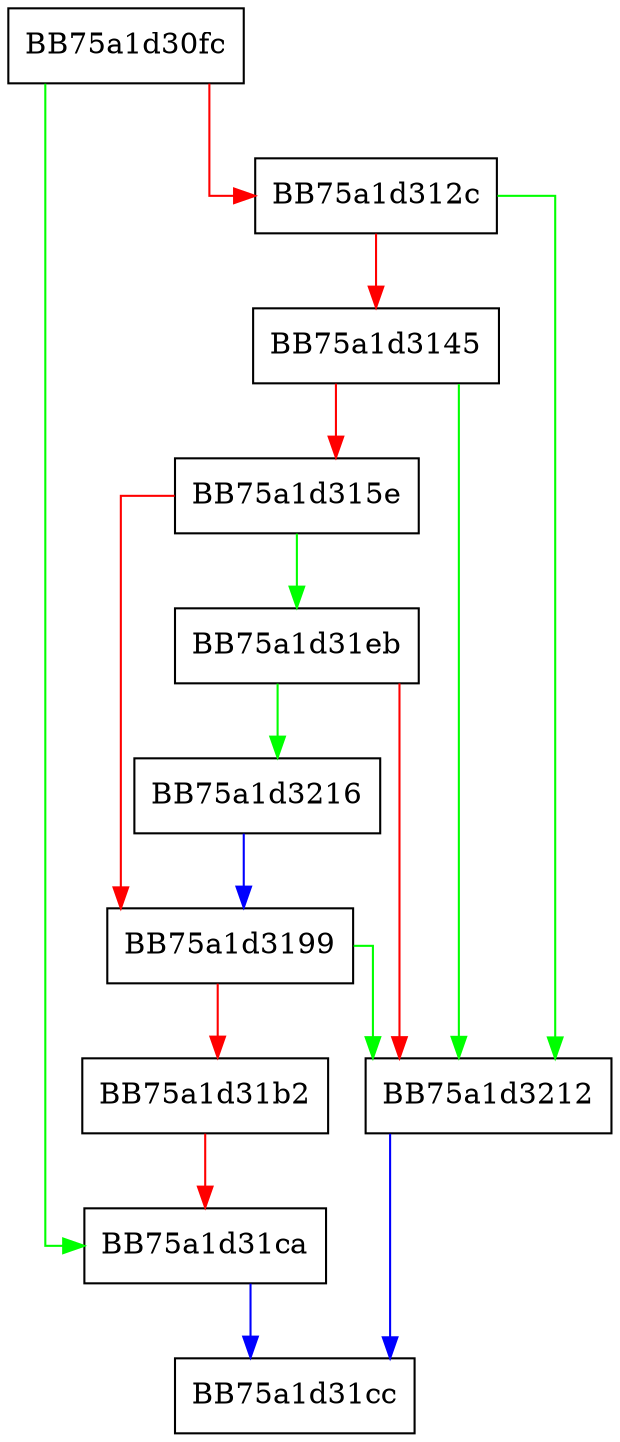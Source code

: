 digraph pushAssignExprTree {
  node [shape="box"];
  graph [splines=ortho];
  BB75a1d30fc -> BB75a1d31ca [color="green"];
  BB75a1d30fc -> BB75a1d312c [color="red"];
  BB75a1d312c -> BB75a1d3212 [color="green"];
  BB75a1d312c -> BB75a1d3145 [color="red"];
  BB75a1d3145 -> BB75a1d3212 [color="green"];
  BB75a1d3145 -> BB75a1d315e [color="red"];
  BB75a1d315e -> BB75a1d31eb [color="green"];
  BB75a1d315e -> BB75a1d3199 [color="red"];
  BB75a1d3199 -> BB75a1d3212 [color="green"];
  BB75a1d3199 -> BB75a1d31b2 [color="red"];
  BB75a1d31b2 -> BB75a1d31ca [color="red"];
  BB75a1d31ca -> BB75a1d31cc [color="blue"];
  BB75a1d31eb -> BB75a1d3216 [color="green"];
  BB75a1d31eb -> BB75a1d3212 [color="red"];
  BB75a1d3212 -> BB75a1d31cc [color="blue"];
  BB75a1d3216 -> BB75a1d3199 [color="blue"];
}